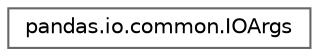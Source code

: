 digraph "Graphical Class Hierarchy"
{
 // LATEX_PDF_SIZE
  bgcolor="transparent";
  edge [fontname=Helvetica,fontsize=10,labelfontname=Helvetica,labelfontsize=10];
  node [fontname=Helvetica,fontsize=10,shape=box,height=0.2,width=0.4];
  rankdir="LR";
  Node0 [id="Node000000",label="pandas.io.common.IOArgs",height=0.2,width=0.4,color="grey40", fillcolor="white", style="filled",URL="$d2/d38/classpandas_1_1io_1_1common_1_1IOArgs.html",tooltip=" "];
}
